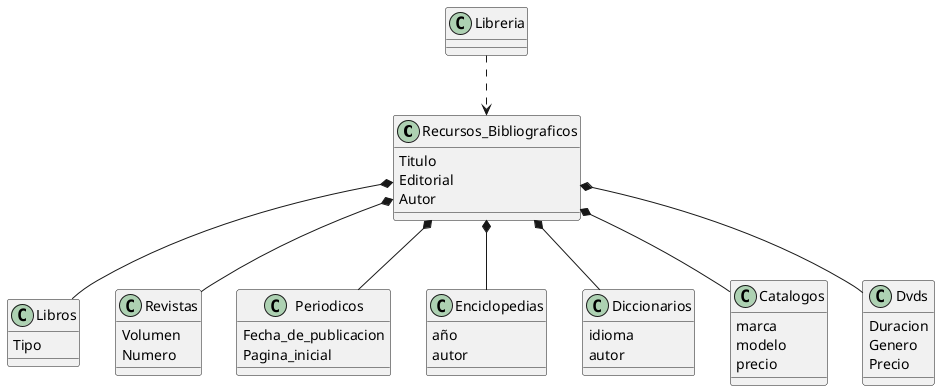 @startuml




Recursos_Bibliograficos : Titulo
Recursos_Bibliograficos : Editorial
Recursos_Bibliograficos : Autor



Libros : Tipo



Revistas : Volumen
Revistas : Numero


Periodicos : Fecha_de_publicacion
Periodicos : Pagina_inicial

Enciclopedias : año
Enciclopedias : autor

Diccionarios : idioma
Diccionarios : autor

Catalogos : marca
Catalogos : modelo
Catalogos : precio

Dvds : Duracion
Dvds : Genero
Dvds : Precio


class Libreria
class Recursos_Bibliograficos

Libreria ..> Recursos_Bibliograficos
Recursos_Bibliograficos *-- Libros
Recursos_Bibliograficos *-- Revistas
Recursos_Bibliograficos *-- Periodicos
Recursos_Bibliograficos *-- Enciclopedias
Recursos_Bibliograficos *-- Diccionarios
Recursos_Bibliograficos *-- Catalogos
Recursos_Bibliograficos *-- Dvds


@enduml


